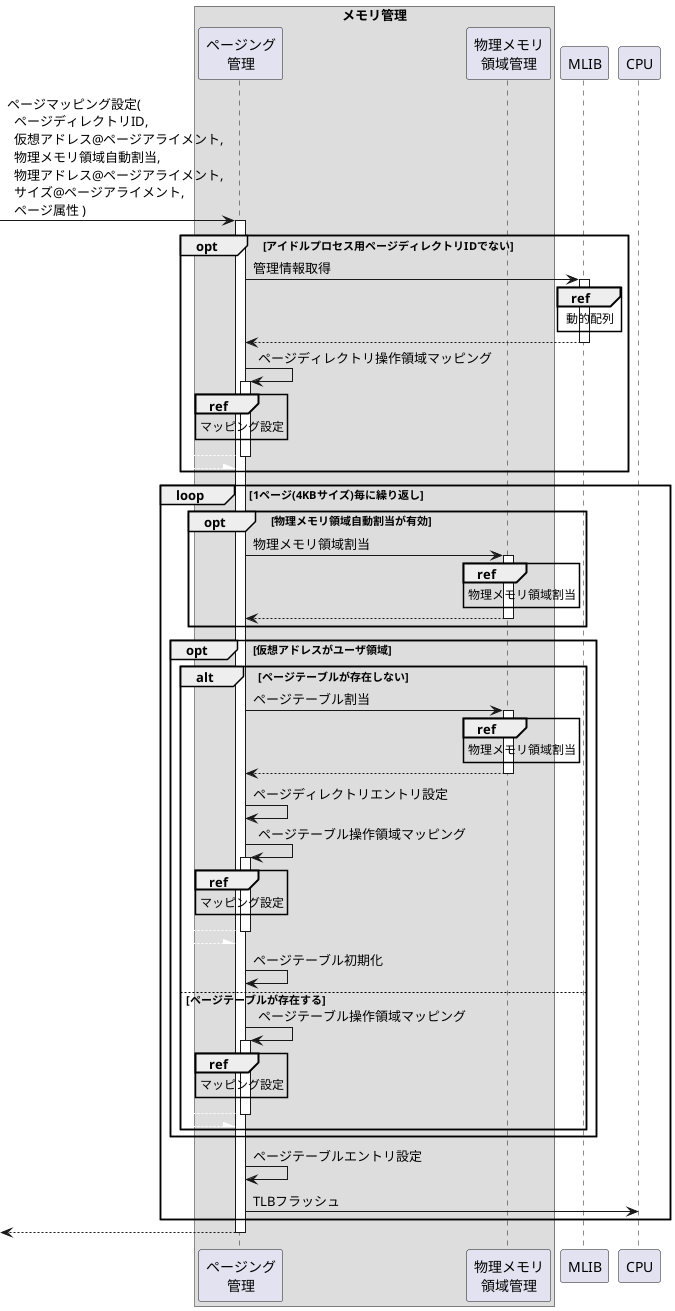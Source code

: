 @startuml

box "メモリ管理"
    participant "ページング\n管理"     as page
    participant "物理メモリ\n領域管理" as phys
end box
participant "MLIB" as mlib
participant "CPU"  as cpu

-> page: ページマッピング設定(\n  ページディレクトリID,\n  仮想アドレス@ページアライメント,\n  物理メモリ領域自動割当,\n  物理アドレス@ページアライメント,\n  サイズ@ページアライメント,\n  ページ属性 )
activate page

opt アイドルプロセス用ページディレクトリIDでない
    page -> mlib: 管理情報取得
    activate mlib
    ref over mlib: 動的配列
    page <-- mlib:
    deactivate mlib

    page -> page: ページディレクトリ操作領域マッピング
    activate page
    ref over page: マッピング設定
    page /[#FFFFFF]-- page:
    deactivate page
end opt

loop 1ページ(4KBサイズ)毎に繰り返し
    opt 物理メモリ領域自動割当が有効
        page -> phys: 物理メモリ領域割当
        activate phys
        ref over phys: 物理メモリ領域割当
        page <-- phys:
        deactivate phys
    end opt
    opt 仮想アドレスがユーザ領域

        alt ページテーブルが存在しない
            page -> phys: ページテーブル割当
            activate phys
            ref over phys: 物理メモリ領域割当
            page <-- phys:
            deactivate phys

            page -> page: ページディレクトリエントリ設定

            page -> page: ページテーブル操作領域マッピング
            activate page
            ref over page: マッピング設定
            page /[#FFFFFF]-- page:
            deactivate page

            page -> page: ページテーブル初期化

        else ページテーブルが存在する
            page -> page: ページテーブル操作領域マッピング
            activate page
            ref over page: マッピング設定
            page /[#FFFFFF]-- page:
            deactivate page
        end alt

    end opt

    page -> page: ページテーブルエントリ設定
    page -> cpu: TLBフラッシュ
end loop

<-- page:
deactivate page

@enduml
